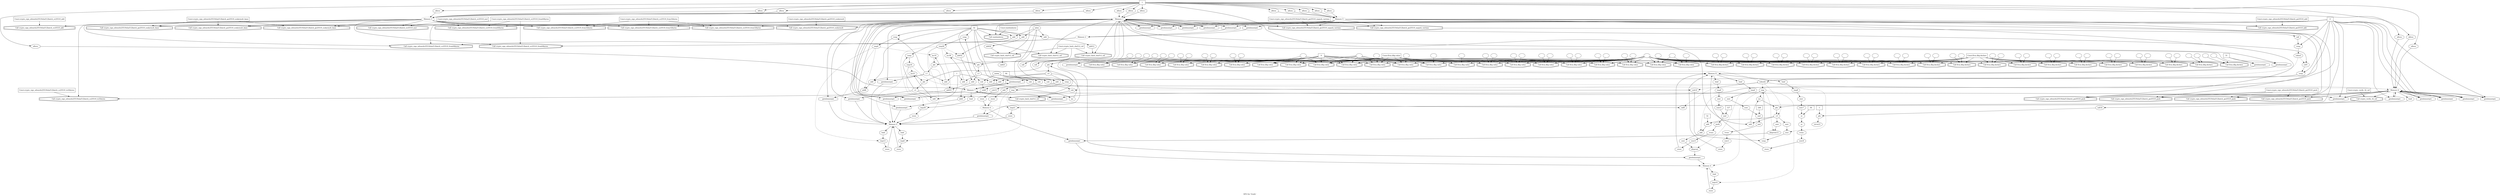 digraph "DFG for 'Grafo'  "{
label="DFG for 'Grafo' ";
node_0[shape=ellipse,style=dashed,label="Memory 3"]
node_63[shape=doubleoctagon,style=solid,label="Call crypto_sign_edwards25519sha512batch_sc25519_from32bytes"]
"node_0"->"node_63"
node_65[shape=doubleoctagon,style=solid,label="Call crypto_sign_edwards25519sha512batch_ge25519_scalarmult_base"]
"node_0"->"node_65"
node_197[shape=doubleoctagon,style=solid,label="Call crypto_sign_edwards25519sha512batch_sc25519_add"]
"node_0"->"node_197"
node_200[shape=doubleoctagon,style=solid,label="Call crypto_sign_edwards25519sha512batch_sc25519_to32bytes"]
"node_0"->"node_200"
node_168[shape=doubleoctagon,style=solid,label="Call crypto_sign_edwards25519sha512batch_sc25519_from64bytes"]
"node_0"->"node_168"
node_170[shape=doubleoctagon,style=solid,label="Call crypto_sign_edwards25519sha512batch_ge25519_scalarmult_base"]
"node_0"->"node_170"
node_193[shape=doubleoctagon,style=solid,label="Call crypto_sign_edwards25519sha512batch_sc25519_from64bytes"]
"node_0"->"node_193"
node_194[shape=doubleoctagon,style=solid,label="Call crypto_sign_edwards25519sha512batch_sc25519_mul"]
"node_0"->"node_194"
node_196[shape=doubleoctagon,style=solid,label="Call crypto_sign_edwards25519sha512batch_sc25519_from32bytes"]
"node_0"->"node_196"
node_283[shape=doubleoctagon,style=solid,label="Call crypto_sign_edwards25519sha512batch_sc25519_from64bytes"]
"node_0"->"node_283"
node_284[shape=doubleoctagon,style=solid,label="Call crypto_sign_edwards25519sha512batch_ge25519_scalarmult"]
"node_0"->"node_284"
node_293[shape=doubleoctagon,style=solid,label="Call crypto_sign_edwards25519sha512batch_sc25519_from32bytes"]
"node_0"->"node_293"
node_294[shape=doubleoctagon,style=solid,label="Call crypto_sign_edwards25519sha512batch_ge25519_scalarmult_base"]
"node_0"->"node_294"
node_7[shape=box,style=solid,label="0"]
node_5[shape=doubleoctagon,style=solid,label="Call llvm.dbg.value"]
"node_7"->"node_5"
node_11[shape=doubleoctagon,style=solid,label="Call llvm.dbg.value"]
"node_7"->"node_11"
node_29[shape=octagon,style=solid,label="getelementptr"]
"node_7"->"node_29"
node_79[shape=doubleoctagon,style=solid,label="Call llvm.dbg.value"]
"node_7"->"node_79"
node_82[shape=doubleoctagon,style=solid,label="Call llvm.dbg.value"]
"node_7"->"node_82"
node_85[shape=doubleoctagon,style=solid,label="Call llvm.dbg.value"]
"node_7"->"node_85"
node_88[shape=doubleoctagon,style=solid,label="Call llvm.dbg.value"]
"node_7"->"node_88"
node_91[shape=doubleoctagon,style=solid,label="Call llvm.dbg.value"]
"node_7"->"node_91"
node_124[shape=doubleoctagon,style=solid,label="Call llvm.dbg.value"]
"node_7"->"node_124"
node_128[shape=octagon,style=solid,label="phi"]
"node_7"->"node_128"
node_142[shape=doubleoctagon,style=solid,label="Call llvm.dbg.value"]
"node_7"->"node_142"
node_144[shape=doubleoctagon,style=solid,label="Call llvm.dbg.value"]
"node_7"->"node_144"
node_146[shape=octagon,style=solid,label="phi"]
"node_7"->"node_146"
node_158[shape=doubleoctagon,style=solid,label="Call llvm.dbg.value"]
"node_7"->"node_158"
node_173[shape=doubleoctagon,style=solid,label="Call llvm.dbg.value"]
"node_7"->"node_173"
node_175[shape=octagon,style=solid,label="phi"]
"node_7"->"node_175"
node_185[shape=doubleoctagon,style=solid,label="Call llvm.dbg.value"]
"node_7"->"node_185"
node_202[shape=doubleoctagon,style=solid,label="Call llvm.dbg.value"]
"node_7"->"node_202"
node_204[shape=octagon,style=solid,label="phi"]
"node_7"->"node_204"
node_218[shape=doubleoctagon,style=solid,label="Call llvm.dbg.value"]
"node_7"->"node_218"
node_228[shape=doubleoctagon,style=solid,label="Call llvm.dbg.value"]
"node_7"->"node_228"
node_231[shape=doubleoctagon,style=solid,label="Call llvm.dbg.value"]
"node_7"->"node_231"
node_234[shape=doubleoctagon,style=solid,label="Call llvm.dbg.value"]
"node_7"->"node_234"
node_237[shape=doubleoctagon,style=solid,label="Call llvm.dbg.value"]
"node_7"->"node_237"
node_240[shape=doubleoctagon,style=solid,label="Call llvm.dbg.value"]
"node_7"->"node_240"
node_297[shape=doubleoctagon,style=solid,label="Call llvm.dbg.value"]
"node_7"->"node_297"
node_323[shape=doubleoctagon,style=solid,label="Call llvm.dbg.value"]
"node_7"->"node_323"
node_8[shape=ellipse,style=solid,label=""]
"node_8"->"node_5"
node_1[shape=octagon,style=solid,label="alloca"]
"node_1"->"node_0"
node_3[shape=ellipse,style=dashed,label="Memory 5"]
"node_3"->"node_65"
node_67[shape=doubleoctagon,style=solid,label="Call crypto_sign_edwards25519sha512batch_ge25519_pack"]
"node_3"->"node_67"
"node_3"->"node_170"
node_172[shape=doubleoctagon,style=solid,label="Call crypto_sign_edwards25519sha512batch_ge25519_pack"]
"node_3"->"node_172"
node_268[shape=doubleoctagon,style=solid,label="Call crypto_sign_edwards25519sha512batch_ge25519_unpack_vartime"]
"node_3"->"node_268"
node_273[shape=doubleoctagon,style=solid,label="Call crypto_sign_edwards25519sha512batch_ge25519_unpack_vartime"]
"node_3"->"node_273"
"node_3"->"node_284"
node_286[shape=doubleoctagon,style=solid,label="Call crypto_sign_edwards25519sha512batch_ge25519_add"]
"node_3"->"node_286"
node_289[shape=doubleoctagon,style=solid,label="Call crypto_sign_edwards25519sha512batch_ge25519_pack"]
"node_3"->"node_289"
"node_3"->"node_294"
node_296[shape=doubleoctagon,style=solid,label="Call crypto_sign_edwards25519sha512batch_ge25519_pack"]
"node_3"->"node_296"
node_4[shape=octagon,style=solid,label="alloca"]
"node_4"->"node_3"
node_110[shape=ellipse,style=solid,label=""]
node_109[shape=doubleoctagon,style=solid,label="Call llvm.dbg.declare"]
"node_110"->"node_109"
node_111[shape=ellipse,style=solid,label=""]
"node_111"->"node_109"
node_97[shape=doubleoctagon,style=solid,label="Call llvm.dbg.declare"]
node_98[shape=ellipse,style=solid,label=""]
"node_98"->"node_97"
node_250[shape=ellipse,style=solid,label=""]
node_249[shape=doubleoctagon,style=solid,label="Call llvm.dbg.declare"]
"node_250"->"node_249"
node_251[shape=ellipse,style=solid,label=""]
"node_251"->"node_249"
node_6[shape=ellipse,style=solid,label=""]
"node_6"->"node_5"
node_2[shape=box,style=solid,label="1"]
"node_2"->"node_1"
"node_2"->"node_4"
node_70[shape=octagon,style=solid,label="alloca"]
"node_2"->"node_70"
node_71[shape=octagon,style=solid,label="alloca"]
"node_2"->"node_71"
node_72[shape=octagon,style=solid,label="alloca"]
"node_2"->"node_72"
node_73[shape=octagon,style=solid,label="alloca"]
"node_2"->"node_73"
node_74[shape=octagon,style=solid,label="alloca"]
"node_2"->"node_74"
node_76[shape=octagon,style=solid,label="alloca"]
"node_2"->"node_76"
node_77[shape=octagon,style=solid,label="alloca"]
"node_2"->"node_77"
node_78[shape=octagon,style=solid,label="alloca"]
"node_2"->"node_78"
node_220[shape=octagon,style=solid,label="alloca"]
"node_2"->"node_220"
node_221[shape=octagon,style=solid,label="alloca"]
"node_2"->"node_221"
node_222[shape=octagon,style=solid,label="alloca"]
"node_2"->"node_222"
node_223[shape=octagon,style=solid,label="alloca"]
"node_2"->"node_223"
node_224[shape=octagon,style=solid,label="alloca"]
"node_2"->"node_224"
node_225[shape=octagon,style=solid,label="alloca"]
"node_2"->"node_225"
node_226[shape=octagon,style=solid,label="alloca"]
"node_2"->"node_226"
node_227[shape=octagon,style=solid,label="alloca"]
"node_2"->"node_227"
node_303[shape=octagon,style=solid,label="add"]
"node_2"->"node_303"
node_9[shape=ellipse,style=solid,label=""]
"node_9"->"node_97"
"node_9"->"node_5"
"node_9"->"node_11"
node_14[shape=doubleoctagon,style=solid,label="Call llvm.dbg.declare"]
"node_9"->"node_14"
node_18[shape=doubleoctagon,style=solid,label="Call llvm.dbg.declare"]
"node_9"->"node_18"
"node_9"->"node_79"
"node_9"->"node_82"
"node_9"->"node_85"
"node_9"->"node_88"
"node_9"->"node_91"
node_94[shape=doubleoctagon,style=solid,label="Call llvm.dbg.declare"]
"node_9"->"node_94"
node_100[shape=doubleoctagon,style=solid,label="Call llvm.dbg.declare"]
"node_9"->"node_100"
node_103[shape=doubleoctagon,style=solid,label="Call llvm.dbg.declare"]
"node_9"->"node_103"
node_106[shape=doubleoctagon,style=solid,label="Call llvm.dbg.declare"]
"node_9"->"node_106"
"node_9"->"node_109"
node_112[shape=doubleoctagon,style=solid,label="Call llvm.dbg.declare"]
"node_9"->"node_112"
node_115[shape=doubleoctagon,style=solid,label="Call llvm.dbg.declare"]
"node_9"->"node_115"
"node_9"->"node_124"
"node_9"->"node_142"
"node_9"->"node_144"
"node_9"->"node_158"
"node_9"->"node_173"
"node_9"->"node_185"
"node_9"->"node_202"
"node_9"->"node_218"
"node_9"->"node_228"
"node_9"->"node_231"
"node_9"->"node_234"
"node_9"->"node_237"
"node_9"->"node_240"
node_243[shape=doubleoctagon,style=solid,label="Call llvm.dbg.declare"]
"node_9"->"node_243"
node_246[shape=doubleoctagon,style=solid,label="Call llvm.dbg.declare"]
"node_9"->"node_246"
"node_9"->"node_249"
node_252[shape=doubleoctagon,style=solid,label="Call llvm.dbg.declare"]
"node_9"->"node_252"
node_255[shape=doubleoctagon,style=solid,label="Call llvm.dbg.declare"]
"node_9"->"node_255"
node_258[shape=doubleoctagon,style=solid,label="Call llvm.dbg.declare"]
"node_9"->"node_258"
node_261[shape=doubleoctagon,style=solid,label="Call llvm.dbg.declare"]
"node_9"->"node_261"
node_264[shape=doubleoctagon,style=solid,label="Call llvm.dbg.declare"]
"node_9"->"node_264"
"node_9"->"node_297"
"node_9"->"node_323"
node_10[shape=box,style=solid,label="Const:llvm.dbg.value"]
"node_10"->"node_5"
"node_10"->"node_11"
"node_10"->"node_79"
"node_10"->"node_82"
"node_10"->"node_85"
"node_10"->"node_88"
"node_10"->"node_91"
"node_10"->"node_124"
"node_10"->"node_142"
"node_10"->"node_144"
"node_10"->"node_158"
"node_10"->"node_173"
"node_10"->"node_185"
"node_10"->"node_202"
"node_10"->"node_218"
"node_10"->"node_228"
"node_10"->"node_231"
"node_10"->"node_234"
"node_10"->"node_237"
"node_10"->"node_240"
"node_10"->"node_297"
"node_10"->"node_323"
node_12[shape=ellipse,style=solid,label=""]
"node_12"->"node_11"
node_13[shape=ellipse,style=solid,label=""]
"node_13"->"node_11"
node_15[shape=ellipse,style=solid,label=""]
"node_15"->"node_14"
node_16[shape=ellipse,style=solid,label=""]
"node_16"->"node_14"
node_17[shape=box,style=solid,label="Const:llvm.dbg.declare"]
"node_17"->"node_97"
"node_17"->"node_14"
"node_17"->"node_18"
"node_17"->"node_94"
"node_17"->"node_100"
"node_17"->"node_103"
"node_17"->"node_106"
"node_17"->"node_109"
"node_17"->"node_112"
"node_17"->"node_115"
"node_17"->"node_243"
"node_17"->"node_246"
"node_17"->"node_249"
"node_17"->"node_252"
"node_17"->"node_255"
"node_17"->"node_258"
"node_17"->"node_261"
"node_17"->"node_264"
node_19[shape=ellipse,style=solid,label=""]
"node_19"->"node_18"
node_20[shape=ellipse,style=solid,label=""]
"node_20"->"node_18"
node_21[shape=doubleoctagon,style=solid,label="Call randombytes"]
node_22[shape=ellipse,style=dashed,label="Memory 1"]
"node_22"->"node_21"
node_26[shape=doubleoctagon,style=solid,label="Call crypto_hash_sha512_ref"]
"node_22"->"node_26"
"node_22"->"node_29"
node_40[shape=octagon,style=solid,label="getelementptr"]
"node_22"->"node_40"
node_52[shape=octagon,style=solid,label="getelementptr"]
"node_22"->"node_52"
"node_22"->"node_63"
node_140[shape=octagon,style=solid,label="getelementptr"]
"node_22"->"node_140"
node_153[shape=octagon,style=solid,label="getelementptr"]
"node_22"->"node_153"
node_156[shape=octagon,style=solid,label="getelementptr"]
"node_22"->"node_156"
node_160[shape=octagon,style=solid,label="getelementptr"]
"node_22"->"node_160"
node_165[shape=doubleoctagon,style=solid,label="Call crypto_hash_sha512_ref"]
"node_22"->"node_165"
node_167[shape=octagon,style=solid,label="getelementptr"]
"node_22"->"node_167"
node_183[shape=octagon,style=solid,label="getelementptr"]
"node_22"->"node_183"
node_187[shape=octagon,style=solid,label="getelementptr"]
"node_22"->"node_187"
node_191[shape=doubleoctagon,style=solid,label="Call crypto_hash_sha512_ref"]
"node_22"->"node_191"
node_192[shape=octagon,style=solid,label="getelementptr"]
"node_22"->"node_192"
"node_22"->"node_196"
node_216[shape=octagon,style=solid,label="getelementptr"]
"node_22"->"node_216"
"node_22"->"node_268"
"node_22"->"node_273"
node_276[shape=octagon,style=solid,label="getelementptr"]
"node_22"->"node_276"
node_281[shape=doubleoctagon,style=solid,label="Call crypto_hash_sha512_ref"]
"node_22"->"node_281"
node_282[shape=octagon,style=solid,label="getelementptr"]
"node_22"->"node_282"
"node_22"->"node_283"
node_292[shape=octagon,style=solid,label="getelementptr"]
"node_22"->"node_292"
"node_22"->"node_293"
node_316[shape=octagon,style=solid,label="getelementptr"]
"node_22"->"node_316"
node_23[shape=box,style=solid,label="32"]
"node_23"->"node_21"
"node_23"->"node_26"
node_208[shape=octagon,style=solid,label="icmp"]
"node_23"->"node_208"
node_139[shape=octagon,style=solid,label="add"]
"node_23"->"node_139"
node_150[shape=octagon,style=solid,label="icmp"]
"node_23"->"node_150"
node_152[shape=octagon,style=solid,label="add"]
"node_23"->"node_152"
node_163[shape=octagon,style=solid,label="add"]
"node_23"->"node_163"
node_179[shape=octagon,style=solid,label="icmp"]
"node_23"->"node_179"
node_189[shape=octagon,style=solid,label="add"]
"node_23"->"node_189"
node_213[shape=octagon,style=solid,label="add"]
"node_23"->"node_213"
node_278[shape=octagon,style=solid,label="sub"]
"node_23"->"node_278"
node_291[shape=octagon,style=solid,label="sub"]
"node_23"->"node_291"
node_24[shape=box,style=solid,label="Const:randombytes"]
"node_24"->"node_21"
node_25[shape=ellipse,style=solid,label="call"]
"node_26"->"node_25"
node_27[shape=box,style=solid,label="Const:crypto_hash_sha512_ref"]
"node_27"->"node_26"
"node_27"->"node_165"
"node_27"->"node_191"
"node_27"->"node_281"
node_28[shape=ellipse,style=dashed,label="Memory 8"]
node_31[shape=octagon,style=solid,label="load"]
"node_28"->"node_31"
node_43[shape=octagon,style=solid,label="load"]
"node_28"->"node_43"
node_54[shape=octagon,style=solid,label="load"]
"node_28"->"node_54"
"node_29"->"node_28"
node_30[shape=ellipse,style=solid,label="tmp4"]
node_33[shape=octagon,style=solid,label="zext"]
"node_30"->"node_33"
"node_31"->"node_30"
node_32[shape=ellipse,style=solid,label="conv"]
node_35[shape=octagon,style=solid,label="and"]
"node_32"->"node_35"
"node_33"->"node_32"
node_34[shape=ellipse,style=solid,label="and"]
node_38[shape=octagon,style=solid,label="trunc"]
"node_34"->"node_38"
"node_35"->"node_34"
node_36[shape=box,style=solid,label="248"]
"node_36"->"node_35"
node_37[shape=ellipse,style=solid,label="conv1"]
node_39[shape=octagon,style=solid,label="store"]
"node_37"->"node_39"
"node_38"->"node_37"
"node_39"->"node_28"
"node_40"->"node_28"
node_41[shape=box,style=solid,label="31"]
"node_41"->"node_40"
"node_41"->"node_52"
node_42[shape=ellipse,style=solid,label="tmp6"]
node_45[shape=octagon,style=solid,label="zext"]
"node_42"->"node_45"
"node_43"->"node_42"
node_44[shape=ellipse,style=solid,label="conv3"]
node_47[shape=octagon,style=solid,label="and"]
"node_44"->"node_47"
"node_45"->"node_44"
node_46[shape=ellipse,style=solid,label="and4"]
node_50[shape=octagon,style=solid,label="trunc"]
"node_46"->"node_50"
"node_47"->"node_46"
node_48[shape=box,style=solid,label="127"]
"node_48"->"node_47"
node_49[shape=ellipse,style=solid,label="conv5"]
node_51[shape=octagon,style=solid,label="store"]
"node_49"->"node_51"
"node_50"->"node_49"
"node_51"->"node_28"
"node_52"->"node_28"
node_53[shape=ellipse,style=solid,label="tmp8"]
node_56[shape=octagon,style=solid,label="zext"]
"node_53"->"node_56"
"node_54"->"node_53"
node_55[shape=ellipse,style=solid,label="conv7"]
node_58[shape=octagon,style=solid,label="or"]
"node_55"->"node_58"
"node_56"->"node_55"
node_57[shape=ellipse,style=solid,label="or"]
node_61[shape=octagon,style=solid,label="trunc"]
"node_57"->"node_61"
"node_58"->"node_57"
node_59[shape=box,style=solid,label="64"]
"node_59"->"node_58"
node_60[shape=ellipse,style=solid,label="conv8"]
node_62[shape=octagon,style=solid,label="store"]
"node_60"->"node_62"
"node_61"->"node_60"
"node_62"->"node_28"
node_64[shape=box,style=solid,label="Const:crypto_sign_edwards25519sha512batch_sc25519_from32bytes"]
"node_64"->"node_63"
"node_64"->"node_196"
"node_64"->"node_293"
node_66[shape=box,style=solid,label="Const:crypto_sign_edwards25519sha512batch_ge25519_scalarmult_base"]
"node_66"->"node_65"
"node_66"->"node_170"
"node_66"->"node_294"
node_68[shape=ellipse,style=dashed,label="Memory 6"]
"node_68"->"node_67"
node_171[shape=octagon,style=solid,label="getelementptr"]
"node_68"->"node_171"
"node_68"->"node_172"
node_180[shape=octagon,style=solid,label="getelementptr"]
"node_68"->"node_180"
node_182[shape=octagon,style=solid,label="load"]
"node_68"->"node_182"
node_288[shape=octagon,style=solid,label="getelementptr"]
"node_68"->"node_288"
"node_68"->"node_289"
node_295[shape=octagon,style=solid,label="getelementptr"]
"node_68"->"node_295"
"node_68"->"node_296"
node_328[shape=octagon,style=solid,label="getelementptr"]
"node_68"->"node_328"
node_329[shape=octagon,style=solid,label="getelementptr"]
"node_68"->"node_329"
node_331[shape=doubleoctagon,style=solid,label="Call crypto_verify_32_ref"]
"node_68"->"node_331"
node_69[shape=box,style=solid,label="Const:crypto_sign_edwards25519sha512batch_ge25519_pack"]
"node_69"->"node_67"
"node_69"->"node_172"
"node_69"->"node_289"
"node_69"->"node_296"
"node_70"->"node_0"
"node_71"->"node_0"
"node_72"->"node_0"
"node_73"->"node_3"
"node_74"->"node_68"
node_75[shape=ellipse,style=dashed,label="Memory 7"]
node_209[shape=octagon,style=solid,label="getelementptr"]
"node_75"->"node_209"
node_199[shape=octagon,style=solid,label="getelementptr"]
"node_75"->"node_199"
"node_75"->"node_200"
node_211[shape=octagon,style=solid,label="load"]
"node_75"->"node_211"
"node_76"->"node_75"
"node_77"->"node_22"
"node_78"->"node_22"
node_80[shape=ellipse,style=solid,label=""]
"node_80"->"node_79"
node_81[shape=ellipse,style=solid,label=""]
"node_81"->"node_79"
node_83[shape=ellipse,style=solid,label=""]
"node_83"->"node_82"
node_84[shape=ellipse,style=solid,label=""]
"node_84"->"node_82"
node_86[shape=ellipse,style=solid,label=""]
"node_86"->"node_85"
node_87[shape=ellipse,style=solid,label=""]
"node_87"->"node_85"
node_89[shape=ellipse,style=solid,label=""]
"node_89"->"node_88"
node_90[shape=ellipse,style=solid,label=""]
"node_90"->"node_88"
node_92[shape=ellipse,style=solid,label=""]
"node_92"->"node_91"
node_93[shape=ellipse,style=solid,label=""]
"node_93"->"node_91"
node_95[shape=ellipse,style=solid,label=""]
"node_95"->"node_94"
node_96[shape=ellipse,style=solid,label=""]
"node_96"->"node_94"
node_206[shape=octagon,style=solid,label="add"]
node_205[shape=ellipse,style=solid,label="inc36"]
"node_206"->"node_205"
node_207[shape=ellipse,style=solid,label="cmp29"]
"node_207"->"node_75" [style=dashed]
node_134[shape=ellipse,style=dashed,label="Memory 9"]
"node_207"->"node_134" [style=dashed]
"node_207"->"node_205" [style=dashed]
node_210[shape=ellipse,style=solid,label="tmp30"]
"node_207"->"node_210" [style=dashed]
node_212[shape=ellipse,style=solid,label="add32"]
"node_207"->"node_212" [style=dashed]
node_214[shape=ellipse,style=solid,label="add33"]
"node_207"->"node_214" [style=dashed]
"node_208"->"node_207"
"node_209"->"node_75"
node_99[shape=ellipse,style=solid,label=""]
"node_99"->"node_97"
node_101[shape=ellipse,style=solid,label=""]
"node_101"->"node_100"
node_102[shape=ellipse,style=solid,label=""]
"node_102"->"node_100"
node_104[shape=ellipse,style=solid,label=""]
"node_104"->"node_103"
node_105[shape=ellipse,style=solid,label=""]
"node_105"->"node_103"
node_107[shape=ellipse,style=solid,label=""]
"node_107"->"node_106"
node_108[shape=ellipse,style=solid,label=""]
"node_108"->"node_106"
node_198[shape=box,style=solid,label="Const:crypto_sign_edwards25519sha512batch_sc25519_add"]
"node_198"->"node_197"
"node_199"->"node_75"
node_113[shape=ellipse,style=solid,label=""]
"node_113"->"node_112"
node_114[shape=ellipse,style=solid,label=""]
"node_114"->"node_112"
node_116[shape=ellipse,style=solid,label=""]
"node_116"->"node_115"
node_117[shape=ellipse,style=solid,label=""]
"node_117"->"node_115"
node_118[shape=ellipse,style=solid,label="add"]
node_123[shape=octagon,style=solid,label="store"]
"node_118"->"node_123"
node_119[shape=octagon,style=solid,label="add"]
"node_119"->"node_118"
node_120[shape=ellipse,style=solid,label="mlen"]
"node_120"->"node_119"
node_133[shape=octagon,style=solid,label="icmp"]
"node_120"->"node_133"
"node_120"->"node_163"
"node_120"->"node_189"
"node_120"->"node_213"
node_121[shape=box,style=solid,label="64"]
"node_121"->"node_119"
node_307[shape=octagon,style=solid,label="sub"]
"node_121"->"node_307"
node_326[shape=octagon,style=solid,label="sub"]
"node_121"->"node_326"
node_122[shape=ellipse,style=dashed,label="Memory 0"]
node_135[shape=octagon,style=solid,label="getelementptr"]
"node_122"->"node_135"
node_321[shape=octagon,style=solid,label="getelementptr"]
"node_122"->"node_321"
"node_123"->"node_122"
node_125[shape=ellipse,style=solid,label=""]
"node_125"->"node_124"
"node_125"->"node_144"
"node_125"->"node_173"
"node_125"->"node_202"
node_126[shape=ellipse,style=solid,label=""]
"node_126"->"node_124"
"node_126"->"node_142"
"node_126"->"node_144"
"node_126"->"node_158"
"node_126"->"node_173"
"node_126"->"node_185"
"node_126"->"node_202"
"node_126"->"node_218"
node_127[shape=ellipse,style=solid,label="i.0"]
node_130[shape=octagon,style=solid,label="add"]
"node_127"->"node_130"
"node_127"->"node_133"
"node_127"->"node_135"
"node_127"->"node_139"
"node_128"->"node_127"
node_129[shape=ellipse,style=solid,label="inc"]
"node_129"->"node_128"
"node_130"->"node_129"
node_131[shape=box,style=solid,label="1"]
"node_131"->"node_206"
"node_131"->"node_130"
node_148[shape=octagon,style=solid,label="add"]
"node_131"->"node_148"
node_177[shape=octagon,style=solid,label="add"]
"node_131"->"node_177"
node_132[shape=ellipse,style=solid,label="cmp"]
"node_132"->"node_129" [style=dashed]
"node_132"->"node_134" [style=dashed]
node_136[shape=ellipse,style=solid,label="tmp6"]
"node_132"->"node_136" [style=dashed]
node_138[shape=ellipse,style=solid,label="add1"]
"node_132"->"node_138" [style=dashed]
"node_133"->"node_132"
node_137[shape=octagon,style=solid,label="load"]
"node_134"->"node_137"
node_155[shape=octagon,style=solid,label="load"]
"node_134"->"node_155"
"node_135"->"node_134"
node_141[shape=octagon,style=solid,label="store"]
"node_136"->"node_141"
"node_137"->"node_136"
"node_138"->"node_140"
"node_139"->"node_138"
"node_140"->"node_134"
"node_141"->"node_134"
node_143[shape=ellipse,style=solid,label=""]
"node_143"->"node_142"
node_145[shape=ellipse,style=solid,label="i.1"]
"node_145"->"node_148"
"node_145"->"node_150"
"node_145"->"node_152"
"node_145"->"node_156"
"node_146"->"node_145"
node_147[shape=ellipse,style=solid,label="inc10"]
"node_147"->"node_146"
"node_148"->"node_147"
node_149[shape=ellipse,style=solid,label="cmp4"]
"node_149"->"node_134" [style=dashed]
"node_149"->"node_147" [style=dashed]
node_151[shape=ellipse,style=solid,label="add6"]
"node_149"->"node_151" [style=dashed]
node_154[shape=ellipse,style=solid,label="tmp13"]
"node_149"->"node_154" [style=dashed]
"node_150"->"node_149"
"node_151"->"node_153"
"node_152"->"node_151"
"node_153"->"node_134"
node_157[shape=octagon,style=solid,label="store"]
"node_154"->"node_157"
"node_155"->"node_154"
"node_156"->"node_134"
"node_157"->"node_134"
node_159[shape=ellipse,style=solid,label=""]
"node_159"->"node_158"
"node_160"->"node_22"
node_161[shape=box,style=solid,label="0"]
"node_161"->"node_209"
"node_161"->"node_199"
"node_161"->"node_160"
"node_161"->"node_167"
"node_161"->"node_171"
"node_161"->"node_180"
"node_161"->"node_187"
"node_161"->"node_192"
node_271[shape=octagon,style=solid,label="icmp"]
"node_161"->"node_271"
node_275[shape=octagon,style=solid,label="icmp"]
"node_161"->"node_275"
"node_161"->"node_276"
"node_161"->"node_282"
"node_161"->"node_288"
"node_161"->"node_295"
node_301[shape=octagon,style=solid,label="phi"]
"node_161"->"node_301"
"node_161"->"node_328"
"node_161"->"node_329"
node_162[shape=ellipse,style=solid,label="add12"]
"node_162"->"node_165"
"node_163"->"node_162"
node_164[shape=ellipse,style=solid,label="call"]
"node_165"->"node_164"
node_166[shape=ellipse,style=dashed,label="Memory 2"]
"node_166"->"node_168"
"node_166"->"node_193"
"node_167"->"node_166"
node_169[shape=box,style=solid,label="Const:crypto_sign_edwards25519sha512batch_sc25519_from64bytes"]
"node_169"->"node_168"
"node_169"->"node_193"
"node_169"->"node_283"
"node_171"->"node_68"
node_174[shape=ellipse,style=solid,label="i.2"]
"node_174"->"node_177"
"node_174"->"node_179"
"node_174"->"node_180"
"node_174"->"node_183"
"node_175"->"node_174"
node_176[shape=ellipse,style=solid,label="inc21"]
"node_176"->"node_175"
"node_177"->"node_176"
node_178[shape=ellipse,style=solid,label="cmp16"]
"node_178"->"node_68" [style=dashed]
"node_178"->"node_134" [style=dashed]
"node_178"->"node_176" [style=dashed]
node_181[shape=ellipse,style=solid,label="tmp21"]
"node_178"->"node_181" [style=dashed]
"node_179"->"node_178"
"node_180"->"node_68"
node_184[shape=octagon,style=solid,label="store"]
"node_181"->"node_184"
"node_182"->"node_181"
"node_183"->"node_134"
"node_184"->"node_134"
node_186[shape=ellipse,style=solid,label=""]
"node_186"->"node_185"
"node_187"->"node_22"
node_188[shape=ellipse,style=solid,label="add24"]
"node_188"->"node_191"
"node_189"->"node_188"
node_190[shape=ellipse,style=solid,label="call25"]
"node_191"->"node_190"
"node_192"->"node_166"
node_195[shape=box,style=solid,label="Const:crypto_sign_edwards25519sha512batch_sc25519_mul"]
"node_195"->"node_194"
node_201[shape=box,style=solid,label="Const:crypto_sign_edwards25519sha512batch_sc25519_to32bytes"]
"node_201"->"node_200"
node_203[shape=ellipse,style=solid,label="i.3"]
"node_203"->"node_206"
"node_203"->"node_208"
"node_203"->"node_209"
node_215[shape=octagon,style=solid,label="add"]
"node_203"->"node_215"
"node_204"->"node_203"
"node_205"->"node_204"
node_217[shape=octagon,style=solid,label="store"]
"node_210"->"node_217"
"node_211"->"node_210"
"node_212"->"node_215"
"node_213"->"node_212"
"node_214"->"node_216"
"node_215"->"node_214"
"node_216"->"node_134"
"node_217"->"node_134"
node_219[shape=ellipse,style=solid,label=""]
"node_219"->"node_218"
"node_220"->"node_68"
"node_221"->"node_68"
"node_222"->"node_3"
"node_223"->"node_3"
"node_224"->"node_3"
"node_225"->"node_0"
"node_226"->"node_0"
"node_227"->"node_22"
node_229[shape=ellipse,style=solid,label=""]
"node_229"->"node_228"
node_230[shape=ellipse,style=solid,label=""]
"node_230"->"node_228"
node_232[shape=ellipse,style=solid,label=""]
"node_232"->"node_231"
node_233[shape=ellipse,style=solid,label=""]
"node_233"->"node_231"
node_235[shape=ellipse,style=solid,label=""]
"node_235"->"node_234"
node_236[shape=ellipse,style=solid,label=""]
"node_236"->"node_234"
node_238[shape=ellipse,style=solid,label=""]
"node_238"->"node_237"
node_239[shape=ellipse,style=solid,label=""]
"node_239"->"node_237"
node_241[shape=ellipse,style=solid,label=""]
"node_241"->"node_240"
node_242[shape=ellipse,style=solid,label=""]
"node_242"->"node_240"
node_244[shape=ellipse,style=solid,label=""]
"node_244"->"node_243"
node_245[shape=ellipse,style=solid,label=""]
"node_245"->"node_243"
node_247[shape=ellipse,style=solid,label=""]
"node_247"->"node_246"
node_248[shape=ellipse,style=solid,label=""]
"node_248"->"node_246"
node_253[shape=ellipse,style=solid,label=""]
"node_253"->"node_252"
node_254[shape=ellipse,style=solid,label=""]
"node_254"->"node_252"
node_256[shape=ellipse,style=solid,label=""]
"node_256"->"node_255"
node_257[shape=ellipse,style=solid,label=""]
"node_257"->"node_255"
node_259[shape=ellipse,style=solid,label=""]
"node_259"->"node_258"
node_260[shape=ellipse,style=solid,label=""]
"node_260"->"node_258"
node_262[shape=ellipse,style=solid,label=""]
"node_262"->"node_261"
node_263[shape=ellipse,style=solid,label=""]
"node_263"->"node_261"
node_265[shape=ellipse,style=solid,label=""]
"node_265"->"node_264"
node_266[shape=ellipse,style=solid,label=""]
"node_266"->"node_264"
node_267[shape=ellipse,style=solid,label="call"]
"node_267"->"node_271"
"node_268"->"node_267"
node_269[shape=box,style=solid,label="Const:crypto_sign_edwards25519sha512batch_ge25519_unpack_vartime"]
"node_269"->"node_268"
"node_269"->"node_273"
node_270[shape=ellipse,style=solid,label="tobool"]
node_272[shape=ellipse,style=solid,label="call1"]
"node_270"->"node_272" [style=dashed]
node_274[shape=ellipse,style=solid,label="tobool2"]
"node_270"->"node_274" [style=dashed]
"node_271"->"node_270"
"node_272"->"node_275"
"node_273"->"node_272"
"node_274"->"node_22" [style=dashed]
"node_274"->"node_68" [style=dashed]
node_277[shape=ellipse,style=solid,label="sub"]
"node_274"->"node_277" [style=dashed]
node_280[shape=ellipse,style=solid,label="call5"]
"node_274"->"node_280" [style=dashed]
node_290[shape=ellipse,style=solid,label="sub8"]
"node_274"->"node_290" [style=dashed]
node_300[shape=ellipse,style=solid,label="i.0"]
"node_274"->"node_300" [style=dashed]
node_304[shape=ellipse,style=solid,label="conv"]
"node_274"->"node_304" [style=dashed]
node_306[shape=ellipse,style=solid,label="sub10"]
"node_274"->"node_306" [style=dashed]
node_308[shape=ellipse,style=solid,label="cmp"]
"node_274"->"node_308" [style=dashed]
"node_275"->"node_274"
"node_276"->"node_22"
"node_277"->"node_281"
"node_278"->"node_277"
node_279[shape=ellipse,style=solid,label="smlen"]
"node_279"->"node_278"
"node_279"->"node_291"
"node_279"->"node_307"
"node_279"->"node_326"
"node_281"->"node_280"
"node_282"->"node_22"
node_285[shape=box,style=solid,label="Const:crypto_sign_edwards25519sha512batch_ge25519_scalarmult"]
"node_285"->"node_284"
node_287[shape=box,style=solid,label="Const:crypto_sign_edwards25519sha512batch_ge25519_add"]
"node_287"->"node_286"
"node_288"->"node_68"
"node_290"->"node_292"
"node_291"->"node_290"
"node_292"->"node_22"
"node_295"->"node_68"
node_298[shape=ellipse,style=solid,label=""]
"node_298"->"node_297"
node_299[shape=ellipse,style=solid,label=""]
"node_299"->"node_297"
"node_299"->"node_323"
"node_300"->"node_303"
node_305[shape=octagon,style=solid,label="sext"]
"node_300"->"node_305"
node_311[shape=octagon,style=solid,label="add"]
"node_300"->"node_311"
node_320[shape=octagon,style=solid,label="sext"]
"node_300"->"node_320"
"node_301"->"node_300"
node_302[shape=ellipse,style=solid,label="inc"]
"node_302"->"node_301"
"node_303"->"node_302"
node_309[shape=octagon,style=solid,label="icmp"]
"node_304"->"node_309"
"node_305"->"node_304"
"node_306"->"node_309"
"node_307"->"node_306"
"node_308"->"node_302" [style=dashed]
node_310[shape=ellipse,style=solid,label="add"]
"node_308"->"node_310" [style=dashed]
node_313[shape=ellipse,style=solid,label="idxprom"]
"node_308"->"node_313" [style=dashed]
node_315[shape=ellipse,style=dashed,label="Memory 4"]
"node_308"->"node_315" [style=dashed]
node_317[shape=ellipse,style=solid,label="tmp10"]
"node_308"->"node_317" [style=dashed]
node_319[shape=ellipse,style=solid,label="idxprom13"]
"node_308"->"node_319" [style=dashed]
"node_309"->"node_308"
node_314[shape=octagon,style=solid,label="sext"]
"node_310"->"node_314"
"node_311"->"node_310"
node_312[shape=box,style=solid,label="32"]
"node_312"->"node_311"
"node_313"->"node_316"
"node_314"->"node_313"
node_318[shape=octagon,style=solid,label="load"]
"node_315"->"node_318"
"node_316"->"node_315"
node_322[shape=octagon,style=solid,label="store"]
"node_317"->"node_322"
"node_318"->"node_317"
"node_319"->"node_321"
"node_320"->"node_319"
"node_321"->"node_315"
"node_322"->"node_315"
node_324[shape=ellipse,style=solid,label=""]
"node_324"->"node_323"
node_325[shape=ellipse,style=solid,label="sub15"]
node_327[shape=octagon,style=solid,label="store"]
"node_325"->"node_327"
"node_326"->"node_325"
"node_327"->"node_122"
"node_328"->"node_68"
"node_329"->"node_68"
node_330[shape=ellipse,style=solid,label="call18"]
node_334[shape=octagon,style=solid,label="phi"]
"node_330"->"node_334"
"node_331"->"node_330"
node_332[shape=box,style=solid,label="Const:crypto_verify_32_ref"]
"node_332"->"node_331"
node_333[shape=ellipse,style=solid,label="retval.0"]
"node_334"->"node_333"
node_335[shape=box,style=solid,label="-1"]
"node_335"->"node_334"
}

